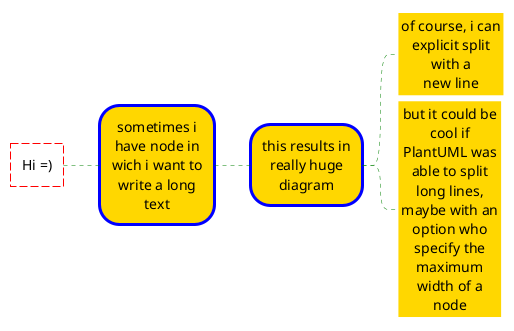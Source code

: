{
  "sha1": "2svhh3konpgsjdwhyqijyi4g3dwoux4",
  "insertion": {
    "when": "2024-05-30T20:48:20.086Z",
    "user": "plantuml@gmail.com"
  }
}
@startmindmap


<style>
node {
    Padding 12
    Margin 3
    HorizontalAlignment center
    LineColor blue
    LineThickness 3.0
    BackgroundColor gold
    RoundCorner 40
    MaximumWidth 100
}

rootNode {
    LineStyle 8.0-3.0
    LineColor red
    BackgroundColor white
    LineThickness 1.0
    RoundCorner 0
    Shadowing 0.0
}

leafNode {
    LineColor gold
    RoundCorner 0
    Padding 3
}

arrow {
    LineStyle 4
    LineThickness 0.5
    LineColor green
}
</style>

* Hi =)
	* sometimes i have node in wich i want to write a long text
		* this results in really huge diagram
			* of course, i can explicit split with a\nnew line
			* but it could be cool if PlantUML was able to split long lines, maybe with an option who specify the maximum width of a node

@endmindmap
